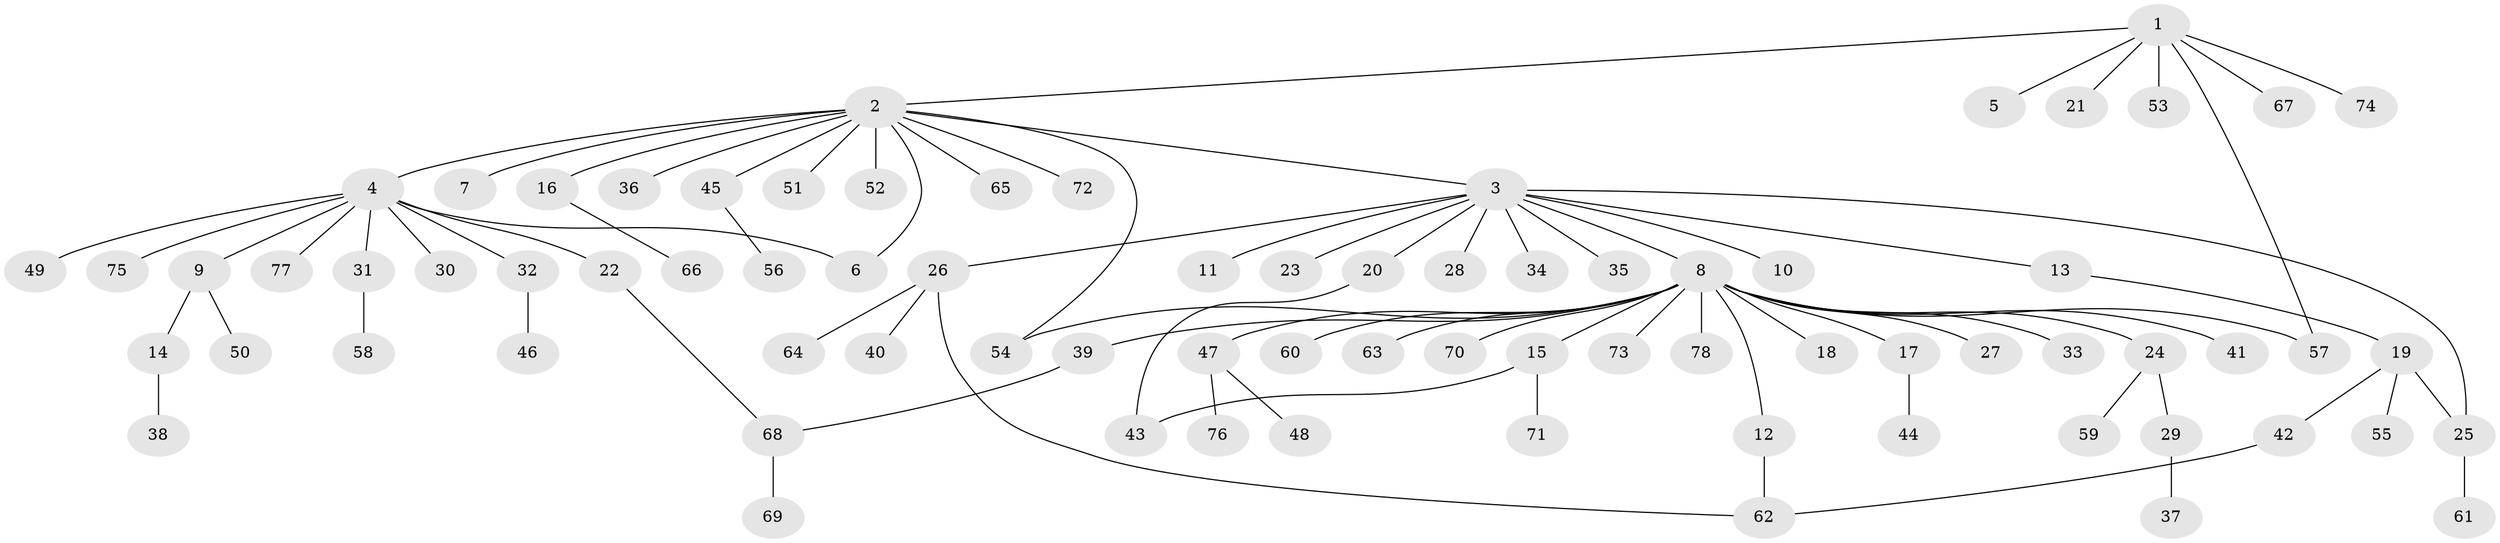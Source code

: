 // Generated by graph-tools (version 1.1) at 2025/14/03/09/25 04:14:38]
// undirected, 78 vertices, 85 edges
graph export_dot {
graph [start="1"]
  node [color=gray90,style=filled];
  1;
  2;
  3;
  4;
  5;
  6;
  7;
  8;
  9;
  10;
  11;
  12;
  13;
  14;
  15;
  16;
  17;
  18;
  19;
  20;
  21;
  22;
  23;
  24;
  25;
  26;
  27;
  28;
  29;
  30;
  31;
  32;
  33;
  34;
  35;
  36;
  37;
  38;
  39;
  40;
  41;
  42;
  43;
  44;
  45;
  46;
  47;
  48;
  49;
  50;
  51;
  52;
  53;
  54;
  55;
  56;
  57;
  58;
  59;
  60;
  61;
  62;
  63;
  64;
  65;
  66;
  67;
  68;
  69;
  70;
  71;
  72;
  73;
  74;
  75;
  76;
  77;
  78;
  1 -- 2;
  1 -- 5;
  1 -- 21;
  1 -- 53;
  1 -- 57;
  1 -- 67;
  1 -- 74;
  2 -- 3;
  2 -- 4;
  2 -- 6;
  2 -- 7;
  2 -- 16;
  2 -- 36;
  2 -- 45;
  2 -- 51;
  2 -- 52;
  2 -- 54;
  2 -- 65;
  2 -- 72;
  3 -- 8;
  3 -- 10;
  3 -- 11;
  3 -- 13;
  3 -- 20;
  3 -- 23;
  3 -- 25;
  3 -- 26;
  3 -- 28;
  3 -- 34;
  3 -- 35;
  4 -- 6;
  4 -- 9;
  4 -- 22;
  4 -- 30;
  4 -- 31;
  4 -- 32;
  4 -- 49;
  4 -- 75;
  4 -- 77;
  8 -- 12;
  8 -- 15;
  8 -- 17;
  8 -- 18;
  8 -- 24;
  8 -- 27;
  8 -- 33;
  8 -- 39;
  8 -- 41;
  8 -- 47;
  8 -- 54;
  8 -- 57;
  8 -- 60;
  8 -- 63;
  8 -- 70;
  8 -- 73;
  8 -- 78;
  9 -- 14;
  9 -- 50;
  12 -- 62;
  13 -- 19;
  14 -- 38;
  15 -- 43;
  15 -- 71;
  16 -- 66;
  17 -- 44;
  19 -- 25;
  19 -- 42;
  19 -- 55;
  20 -- 43;
  22 -- 68;
  24 -- 29;
  24 -- 59;
  25 -- 61;
  26 -- 40;
  26 -- 62;
  26 -- 64;
  29 -- 37;
  31 -- 58;
  32 -- 46;
  39 -- 68;
  42 -- 62;
  45 -- 56;
  47 -- 48;
  47 -- 76;
  68 -- 69;
}
